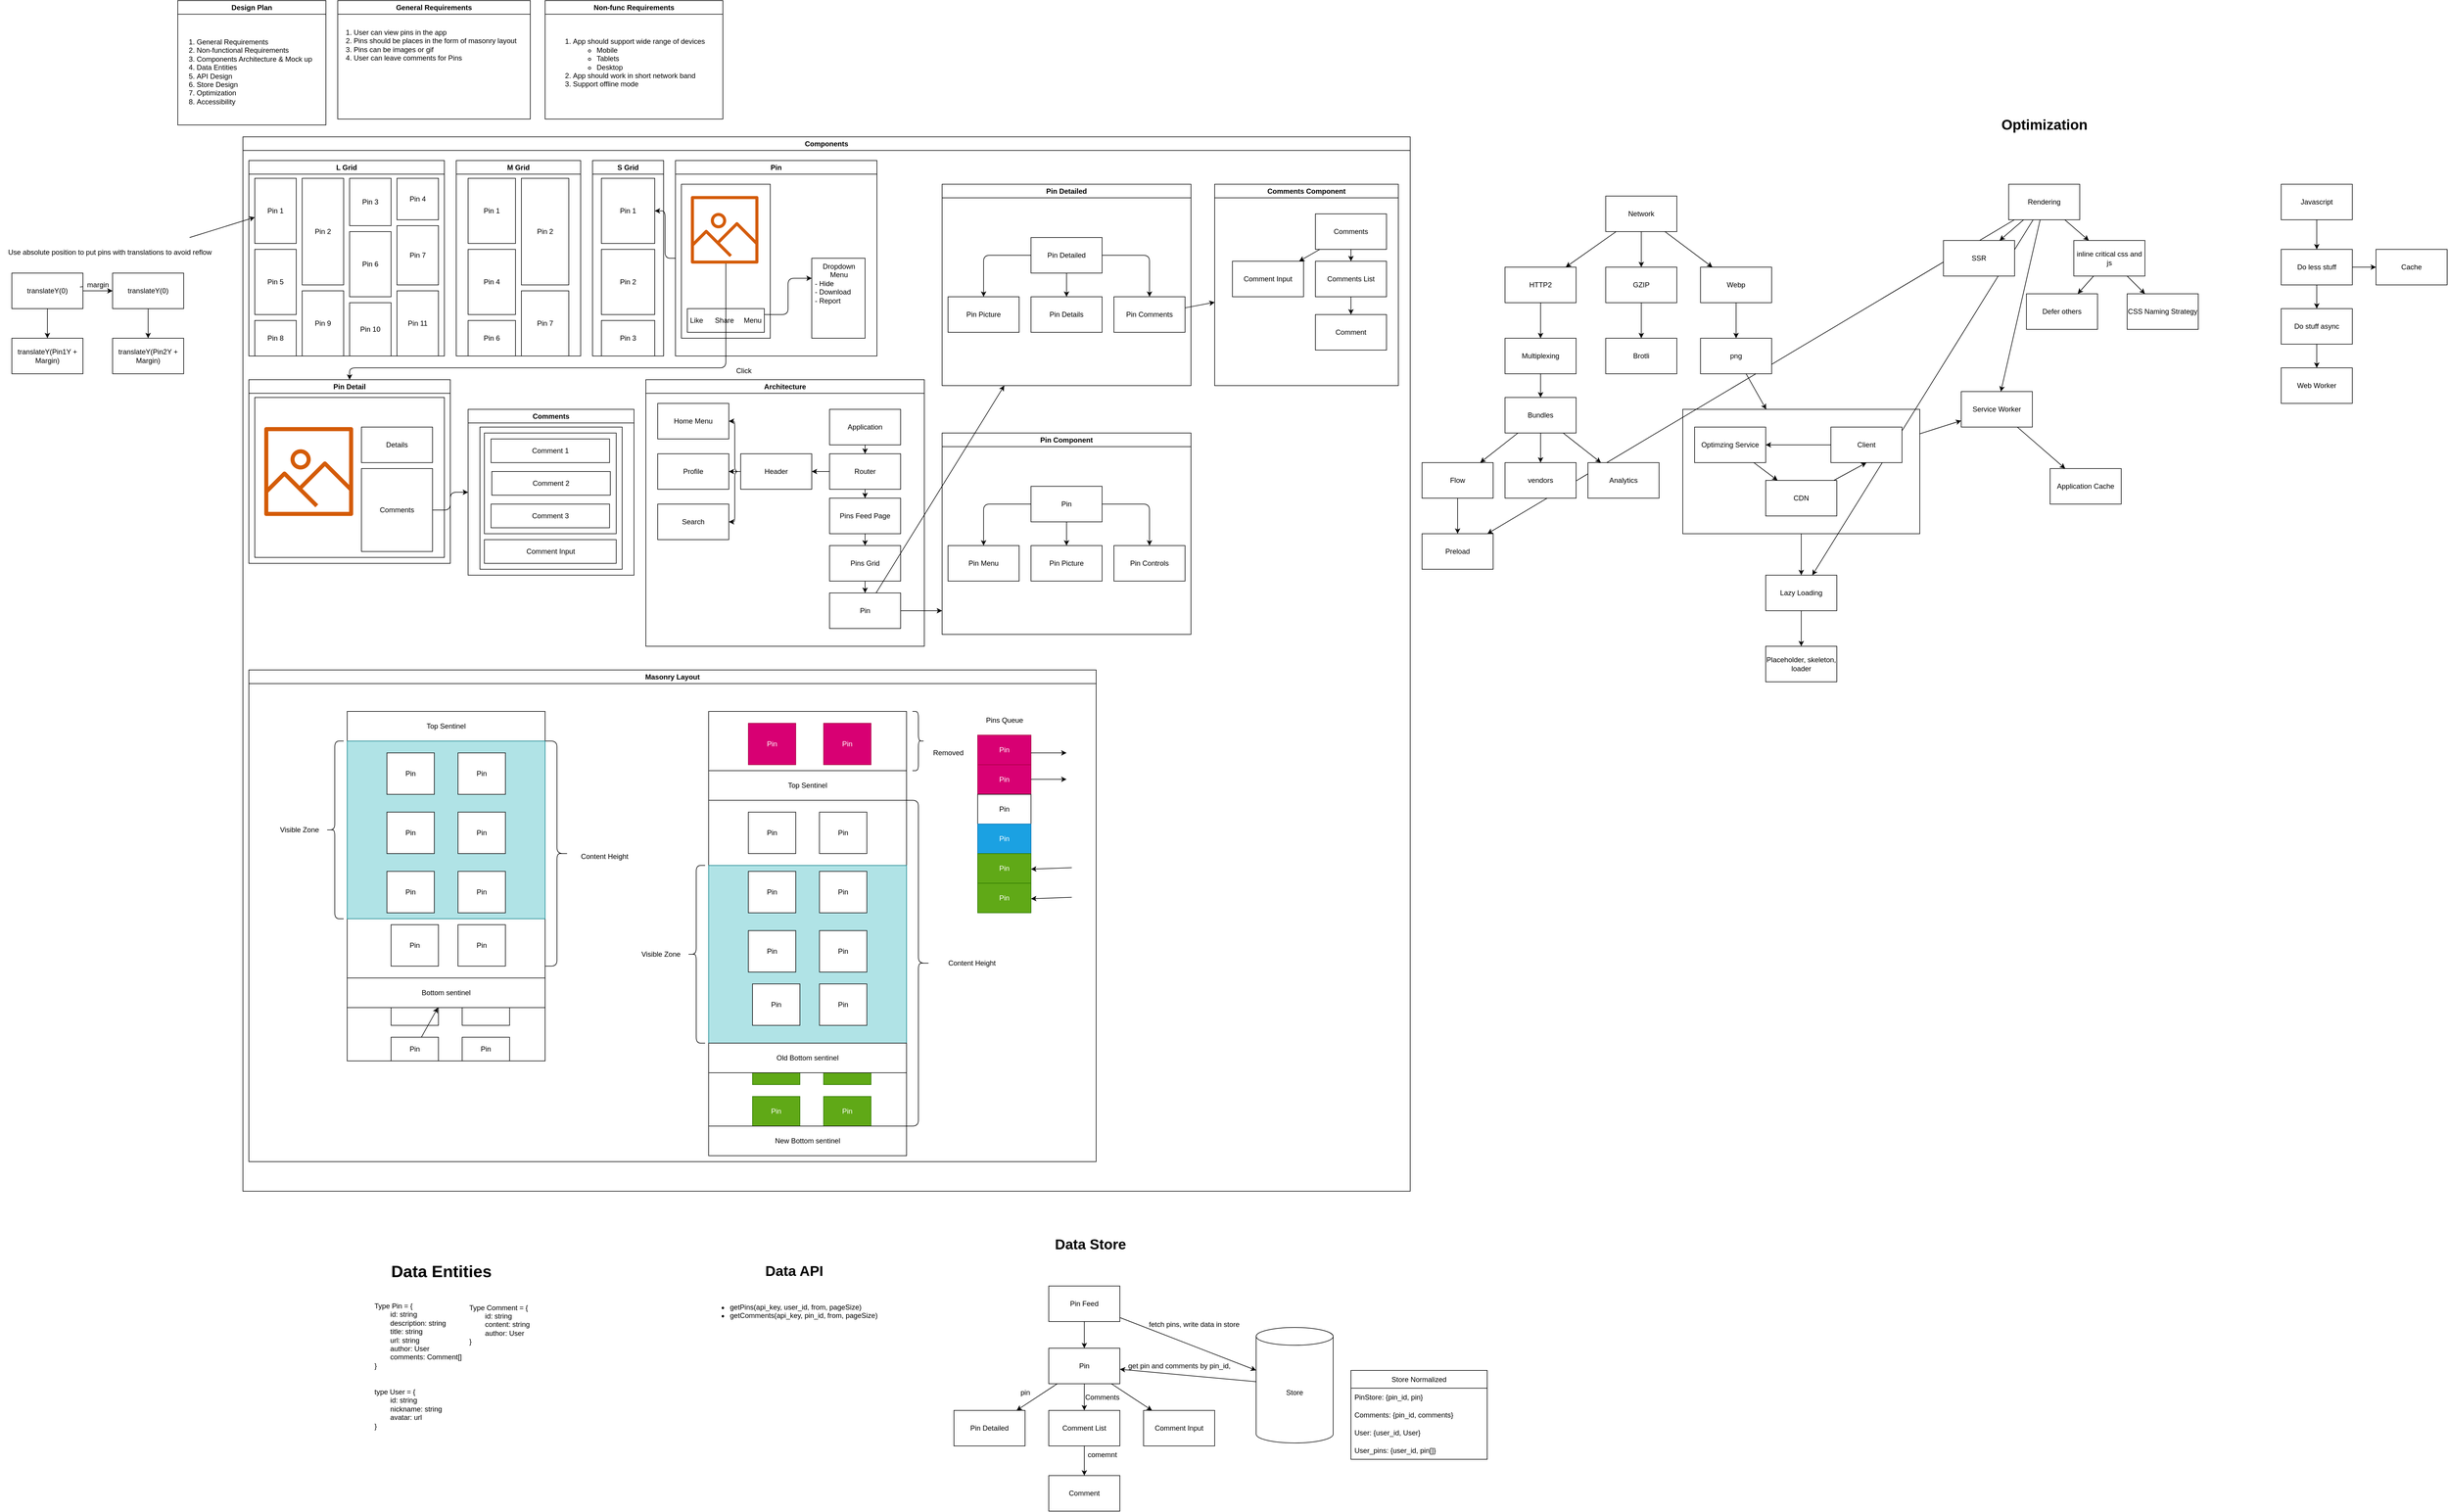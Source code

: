 <mxfile>
    <diagram id="5Gh_HYYGhOjOefmV5HHh" name="Page-1">
        <mxGraphModel dx="1431" dy="828" grid="1" gridSize="10" guides="1" tooltips="1" connect="1" arrows="1" fold="1" page="0" pageScale="1" pageWidth="850" pageHeight="1100" math="0" shadow="0">
            <root>
                <mxCell id="0"/>
                <mxCell id="1" parent="0"/>
                <mxCell id="338" style="edgeStyle=none;html=1;fontSize=12;startArrow=none;startFill=0;endArrow=classic;endFill=1;" edge="1" parent="1" source="334" target="337">
                    <mxGeometry relative="1" as="geometry"/>
                </mxCell>
                <mxCell id="363" style="edgeStyle=none;html=1;fontSize=12;startArrow=none;startFill=0;endArrow=classic;endFill=1;" edge="1" parent="1" source="334" target="361">
                    <mxGeometry relative="1" as="geometry"/>
                </mxCell>
                <mxCell id="334" value="" style="rounded=0;whiteSpace=wrap;html=1;strokeColor=default;fontSize=12;fillColor=default;" vertex="1" parent="1">
                    <mxGeometry x="2560" y="700" width="400" height="210" as="geometry"/>
                </mxCell>
                <mxCell id="184" value="tttttttttt" style="rounded=0;whiteSpace=wrap;html=1;strokeColor=default;fillColor=default;" vertex="1" parent="1">
                    <mxGeometry x="440" y="1280" width="120" height="60" as="geometry"/>
                </mxCell>
                <mxCell id="4" value="Design Plan" style="swimlane;whiteSpace=wrap;html=1;" vertex="1" parent="1">
                    <mxGeometry x="20" y="10" width="250" height="210" as="geometry"/>
                </mxCell>
                <mxCell id="5" value="&lt;ol&gt;&lt;li&gt;General Requirements&lt;/li&gt;&lt;li&gt;Non-functional Requirements&lt;/li&gt;&lt;li&gt;Components Architecture &amp;amp; Mock up&lt;/li&gt;&lt;li&gt;Data Entities&lt;/li&gt;&lt;li&gt;API Design&lt;/li&gt;&lt;li&gt;Store Design&lt;/li&gt;&lt;li&gt;Optimization&lt;/li&gt;&lt;li&gt;Accessibility&lt;/li&gt;&lt;/ol&gt;" style="text;html=1;align=left;verticalAlign=middle;resizable=0;points=[];autosize=1;strokeColor=none;fillColor=none;" vertex="1" parent="4">
                    <mxGeometry x="-10" y="20" width="260" height="200" as="geometry"/>
                </mxCell>
                <mxCell id="15" value="Components" style="swimlane;whiteSpace=wrap;html=1;fillColor=default;strokeColor=default;swimlaneLine=1;" vertex="1" parent="1">
                    <mxGeometry x="130" y="240" width="1970" height="1780" as="geometry"/>
                </mxCell>
                <mxCell id="18" value="L Grid" style="swimlane;whiteSpace=wrap;html=1;" vertex="1" parent="15">
                    <mxGeometry x="10" y="40" width="330" height="330" as="geometry"/>
                </mxCell>
                <mxCell id="31" value="Pin 1" style="rounded=0;whiteSpace=wrap;html=1;" vertex="1" parent="18">
                    <mxGeometry x="10" y="30" width="70" height="110" as="geometry"/>
                </mxCell>
                <mxCell id="32" value="Pin 2" style="rounded=0;whiteSpace=wrap;html=1;" vertex="1" parent="18">
                    <mxGeometry x="90" y="30" width="70" height="180" as="geometry"/>
                </mxCell>
                <mxCell id="33" value="Pin 3" style="rounded=0;whiteSpace=wrap;html=1;" vertex="1" parent="18">
                    <mxGeometry x="170" y="30" width="70" height="80" as="geometry"/>
                </mxCell>
                <mxCell id="34" value="Pin 4" style="rounded=0;whiteSpace=wrap;html=1;" vertex="1" parent="18">
                    <mxGeometry x="250" y="30" width="70" height="70" as="geometry"/>
                </mxCell>
                <mxCell id="35" value="Pin 5" style="rounded=0;whiteSpace=wrap;html=1;" vertex="1" parent="18">
                    <mxGeometry x="10" y="150" width="70" height="110" as="geometry"/>
                </mxCell>
                <mxCell id="36" value="Pin 9" style="rounded=0;whiteSpace=wrap;html=1;" vertex="1" parent="18">
                    <mxGeometry x="90" y="220" width="70" height="110" as="geometry"/>
                </mxCell>
                <mxCell id="37" value="Pin 10" style="rounded=0;whiteSpace=wrap;html=1;" vertex="1" parent="18">
                    <mxGeometry x="170" y="240" width="70" height="90" as="geometry"/>
                </mxCell>
                <mxCell id="38" value="Pin 11" style="rounded=0;whiteSpace=wrap;html=1;" vertex="1" parent="18">
                    <mxGeometry x="250" y="220" width="70" height="110" as="geometry"/>
                </mxCell>
                <mxCell id="40" value="Pin 8" style="rounded=0;whiteSpace=wrap;html=1;" vertex="1" parent="18">
                    <mxGeometry x="10" y="270" width="70" height="60" as="geometry"/>
                </mxCell>
                <mxCell id="41" value="Pin 6" style="rounded=0;whiteSpace=wrap;html=1;" vertex="1" parent="18">
                    <mxGeometry x="170" y="120" width="70" height="110" as="geometry"/>
                </mxCell>
                <mxCell id="43" value="Pin 7" style="rounded=0;whiteSpace=wrap;html=1;" vertex="1" parent="18">
                    <mxGeometry x="250" y="110" width="70" height="100" as="geometry"/>
                </mxCell>
                <mxCell id="44" value="M Grid" style="swimlane;whiteSpace=wrap;html=1;" vertex="1" parent="15">
                    <mxGeometry x="360" y="40" width="210" height="330" as="geometry"/>
                </mxCell>
                <mxCell id="45" value="Pin 1" style="rounded=0;whiteSpace=wrap;html=1;" vertex="1" parent="44">
                    <mxGeometry x="20" y="30" width="80" height="110" as="geometry"/>
                </mxCell>
                <mxCell id="46" value="Pin 2" style="rounded=0;whiteSpace=wrap;html=1;" vertex="1" parent="44">
                    <mxGeometry x="110" y="30" width="80" height="180" as="geometry"/>
                </mxCell>
                <mxCell id="49" value="Pin 4" style="rounded=0;whiteSpace=wrap;html=1;" vertex="1" parent="44">
                    <mxGeometry x="20" y="150" width="80" height="110" as="geometry"/>
                </mxCell>
                <mxCell id="50" value="Pin 7" style="rounded=0;whiteSpace=wrap;html=1;" vertex="1" parent="44">
                    <mxGeometry x="110" y="220" width="80" height="110" as="geometry"/>
                </mxCell>
                <mxCell id="53" value="Pin 6" style="rounded=0;whiteSpace=wrap;html=1;" vertex="1" parent="44">
                    <mxGeometry x="20" y="270" width="80" height="60" as="geometry"/>
                </mxCell>
                <mxCell id="56" value="S Grid" style="swimlane;whiteSpace=wrap;html=1;" vertex="1" parent="15">
                    <mxGeometry x="590" y="40" width="120" height="330" as="geometry"/>
                </mxCell>
                <mxCell id="57" value="Pin 1" style="rounded=0;whiteSpace=wrap;html=1;" vertex="1" parent="56">
                    <mxGeometry x="15" y="30" width="90" height="110" as="geometry"/>
                </mxCell>
                <mxCell id="60" value="Pin 2" style="rounded=0;whiteSpace=wrap;html=1;" vertex="1" parent="56">
                    <mxGeometry x="15" y="150" width="90" height="110" as="geometry"/>
                </mxCell>
                <mxCell id="63" value="Pin 3" style="rounded=0;whiteSpace=wrap;html=1;" vertex="1" parent="56">
                    <mxGeometry x="15" y="270" width="90" height="60" as="geometry"/>
                </mxCell>
                <mxCell id="67" style="edgeStyle=orthogonalEdgeStyle;html=1;" edge="1" parent="15" source="65" target="57">
                    <mxGeometry relative="1" as="geometry"/>
                </mxCell>
                <mxCell id="65" value="Pin" style="swimlane;whiteSpace=wrap;html=1;" vertex="1" parent="15">
                    <mxGeometry x="730" y="40" width="340" height="330" as="geometry"/>
                </mxCell>
                <mxCell id="66" value="" style="rounded=0;whiteSpace=wrap;html=1;" vertex="1" parent="65">
                    <mxGeometry x="10" y="40" width="150" height="260" as="geometry"/>
                </mxCell>
                <mxCell id="68" value="&lt;div style=&quot;text-align: justify;&quot;&gt;&lt;span style=&quot;background-color: initial;&quot;&gt;Like&amp;nbsp; &amp;nbsp; &amp;nbsp; Share&amp;nbsp; &amp;nbsp; &amp;nbsp;Menu&lt;/span&gt;&lt;/div&gt;" style="rounded=0;whiteSpace=wrap;html=1;" vertex="1" parent="65">
                    <mxGeometry x="20" y="250" width="130" height="40" as="geometry"/>
                </mxCell>
                <mxCell id="69" value="" style="sketch=0;outlineConnect=0;fontColor=#232F3E;gradientColor=none;fillColor=#D45B07;strokeColor=none;dashed=0;verticalLabelPosition=bottom;verticalAlign=top;align=center;html=1;fontSize=12;fontStyle=0;aspect=fixed;pointerEvents=1;shape=mxgraph.aws4.container_registry_image;" vertex="1" parent="65">
                    <mxGeometry x="26" y="60" width="114" height="114" as="geometry"/>
                </mxCell>
                <mxCell id="70" value="&lt;div style=&quot;text-align: center;&quot;&gt;&lt;span style=&quot;background-color: initial;&quot;&gt;Dropdown Menu&lt;/span&gt;&lt;/div&gt;&lt;span style=&quot;background-color: initial;&quot;&gt;&amp;nbsp;- Hide&lt;br&gt;&lt;/span&gt;&lt;span style=&quot;background-color: initial;&quot;&gt;&amp;nbsp;- Download&lt;br&gt;&lt;/span&gt;&lt;span style=&quot;background-color: initial;&quot;&gt;&amp;nbsp;- Report&lt;/span&gt;&lt;span style=&quot;background-color: initial;&quot;&gt;&lt;br&gt;&lt;/span&gt;" style="rounded=0;whiteSpace=wrap;html=1;align=left;verticalAlign=top;horizontal=1;" vertex="1" parent="65">
                    <mxGeometry x="230" y="165" width="90" height="135" as="geometry"/>
                </mxCell>
                <mxCell id="72" style="edgeStyle=orthogonalEdgeStyle;html=1;entryX=0;entryY=0.25;entryDx=0;entryDy=0;exitX=1;exitY=0.25;exitDx=0;exitDy=0;" edge="1" parent="65" source="68" target="70">
                    <mxGeometry relative="1" as="geometry"/>
                </mxCell>
                <mxCell id="77" value="Pin Detail" style="swimlane;whiteSpace=wrap;html=1;" vertex="1" parent="15">
                    <mxGeometry x="10" y="410" width="340" height="310" as="geometry"/>
                </mxCell>
                <mxCell id="80" value="" style="rounded=0;whiteSpace=wrap;html=1;" vertex="1" parent="77">
                    <mxGeometry x="10" y="30" width="320" height="270" as="geometry"/>
                </mxCell>
                <mxCell id="82" value="" style="sketch=0;outlineConnect=0;fontColor=#232F3E;gradientColor=none;fillColor=#D45B07;strokeColor=none;dashed=0;verticalLabelPosition=bottom;verticalAlign=top;align=center;html=1;fontSize=12;fontStyle=0;aspect=fixed;pointerEvents=1;shape=mxgraph.aws4.container_registry_image;" vertex="1" parent="77">
                    <mxGeometry x="26" y="80" width="150" height="150" as="geometry"/>
                </mxCell>
                <mxCell id="83" value="Details" style="rounded=0;whiteSpace=wrap;html=1;" vertex="1" parent="77">
                    <mxGeometry x="190" y="80" width="120" height="60" as="geometry"/>
                </mxCell>
                <mxCell id="93" value="Comments" style="rounded=0;whiteSpace=wrap;html=1;" vertex="1" parent="77">
                    <mxGeometry x="190" y="150" width="120" height="140" as="geometry"/>
                </mxCell>
                <mxCell id="78" style="edgeStyle=orthogonalEdgeStyle;html=1;" edge="1" parent="15" source="69" target="77">
                    <mxGeometry relative="1" as="geometry">
                        <Array as="points">
                            <mxPoint x="815" y="390"/>
                            <mxPoint x="180" y="390"/>
                        </Array>
                    </mxGeometry>
                </mxCell>
                <mxCell id="79" value="Click" style="text;html=1;align=center;verticalAlign=middle;resizable=0;points=[];autosize=1;strokeColor=none;fillColor=none;" vertex="1" parent="15">
                    <mxGeometry x="820" y="380" width="50" height="30" as="geometry"/>
                </mxCell>
                <mxCell id="101" style="edgeStyle=orthogonalEdgeStyle;html=1;startArrow=classic;startFill=1;endArrow=none;endFill=0;" edge="1" parent="15" source="94" target="93">
                    <mxGeometry relative="1" as="geometry"/>
                </mxCell>
                <mxCell id="94" value="Comments" style="swimlane;whiteSpace=wrap;html=1;" vertex="1" parent="15">
                    <mxGeometry x="380" y="460" width="280" height="280" as="geometry"/>
                </mxCell>
                <mxCell id="95" value="" style="rounded=0;whiteSpace=wrap;html=1;" vertex="1" parent="94">
                    <mxGeometry x="20" y="30" width="240" height="240" as="geometry"/>
                </mxCell>
                <mxCell id="99" value="" style="rounded=0;whiteSpace=wrap;html=1;" vertex="1" parent="94">
                    <mxGeometry x="27.5" y="40" width="222.5" height="170" as="geometry"/>
                </mxCell>
                <mxCell id="96" value="Comment 1" style="rounded=0;whiteSpace=wrap;html=1;" vertex="1" parent="94">
                    <mxGeometry x="38.75" y="50" width="200" height="40" as="geometry"/>
                </mxCell>
                <mxCell id="98" value="Comment 3" style="rounded=0;whiteSpace=wrap;html=1;" vertex="1" parent="94">
                    <mxGeometry x="38.75" y="160" width="200" height="40" as="geometry"/>
                </mxCell>
                <mxCell id="97" value="Comment 2" style="rounded=0;whiteSpace=wrap;html=1;" vertex="1" parent="94">
                    <mxGeometry x="40" y="105" width="200" height="40" as="geometry"/>
                </mxCell>
                <mxCell id="100" value="Comment Input" style="rounded=0;whiteSpace=wrap;html=1;" vertex="1" parent="94">
                    <mxGeometry x="27.5" y="220" width="222.5" height="40" as="geometry"/>
                </mxCell>
                <mxCell id="102" value="Architecture" style="swimlane;whiteSpace=wrap;html=1;" vertex="1" parent="15">
                    <mxGeometry x="680" y="410" width="470" height="450" as="geometry"/>
                </mxCell>
                <mxCell id="112" style="edgeStyle=orthogonalEdgeStyle;html=1;startArrow=none;startFill=0;endArrow=classic;endFill=1;" edge="1" parent="102" source="103" target="104">
                    <mxGeometry relative="1" as="geometry"/>
                </mxCell>
                <mxCell id="103" value="Application" style="rounded=0;whiteSpace=wrap;html=1;strokeColor=default;fillColor=default;" vertex="1" parent="102">
                    <mxGeometry x="310" y="50" width="120" height="60" as="geometry"/>
                </mxCell>
                <mxCell id="113" value="" style="edgeStyle=orthogonalEdgeStyle;html=1;startArrow=none;startFill=0;endArrow=classic;endFill=1;" edge="1" parent="102" source="104" target="106">
                    <mxGeometry relative="1" as="geometry"/>
                </mxCell>
                <mxCell id="114" style="edgeStyle=orthogonalEdgeStyle;html=1;startArrow=none;startFill=0;endArrow=classic;endFill=1;" edge="1" parent="102" source="104" target="105">
                    <mxGeometry relative="1" as="geometry"/>
                </mxCell>
                <mxCell id="119" style="edgeStyle=orthogonalEdgeStyle;html=1;startArrow=none;startFill=0;endArrow=classic;endFill=1;" edge="1" parent="102" source="104" target="117">
                    <mxGeometry relative="1" as="geometry"/>
                </mxCell>
                <mxCell id="104" value="Router" style="rounded=0;whiteSpace=wrap;html=1;strokeColor=default;fillColor=default;" vertex="1" parent="102">
                    <mxGeometry x="310" y="125" width="120" height="60" as="geometry"/>
                </mxCell>
                <mxCell id="105" value="Pins Feed Page" style="rounded=0;whiteSpace=wrap;html=1;strokeColor=default;fillColor=default;" vertex="1" parent="102">
                    <mxGeometry x="310" y="200" width="120" height="60" as="geometry"/>
                </mxCell>
                <mxCell id="115" style="edgeStyle=orthogonalEdgeStyle;html=1;startArrow=none;startFill=0;endArrow=classic;endFill=1;" edge="1" parent="102" source="106" target="107">
                    <mxGeometry relative="1" as="geometry"/>
                </mxCell>
                <mxCell id="106" value="Pins Grid" style="rounded=0;whiteSpace=wrap;html=1;strokeColor=default;fillColor=default;" vertex="1" parent="102">
                    <mxGeometry x="310" y="280" width="120" height="60" as="geometry"/>
                </mxCell>
                <mxCell id="107" value="Pin" style="rounded=0;whiteSpace=wrap;html=1;strokeColor=default;fillColor=default;" vertex="1" parent="102">
                    <mxGeometry x="310" y="360" width="120" height="60" as="geometry"/>
                </mxCell>
                <mxCell id="109" value="Home Menu" style="whiteSpace=wrap;html=1;strokeColor=default;fillColor=default;" vertex="1" parent="102">
                    <mxGeometry x="20" y="40" width="120" height="60" as="geometry"/>
                </mxCell>
                <mxCell id="110" value="Search" style="whiteSpace=wrap;html=1;strokeColor=default;fillColor=default;" vertex="1" parent="102">
                    <mxGeometry x="20" y="210" width="120" height="60" as="geometry"/>
                </mxCell>
                <mxCell id="120" style="html=1;startArrow=none;startFill=0;endArrow=classic;endFill=1;edgeStyle=elbowEdgeStyle;" edge="1" parent="102" source="117" target="110">
                    <mxGeometry relative="1" as="geometry"/>
                </mxCell>
                <mxCell id="123" style="edgeStyle=orthogonalEdgeStyle;html=1;startArrow=none;startFill=0;endArrow=classic;endFill=1;" edge="1" parent="102" source="117" target="111">
                    <mxGeometry relative="1" as="geometry"/>
                </mxCell>
                <mxCell id="126" style="html=1;startArrow=none;startFill=0;endArrow=classic;endFill=1;edgeStyle=elbowEdgeStyle;" edge="1" parent="102" source="117" target="109">
                    <mxGeometry relative="1" as="geometry"/>
                </mxCell>
                <mxCell id="117" value="Header" style="whiteSpace=wrap;html=1;strokeColor=default;fillColor=default;" vertex="1" parent="102">
                    <mxGeometry x="160" y="125" width="120" height="60" as="geometry"/>
                </mxCell>
                <mxCell id="124" value="" style="edgeStyle=orthogonalEdgeStyle;html=1;startArrow=none;startFill=0;endArrow=none;endFill=1;" edge="1" parent="102" source="117" target="111">
                    <mxGeometry relative="1" as="geometry">
                        <mxPoint x="860" y="795.032" as="sourcePoint"/>
                        <mxPoint x="780.032" y="740.0" as="targetPoint"/>
                    </mxGeometry>
                </mxCell>
                <mxCell id="111" value="Profile" style="whiteSpace=wrap;html=1;strokeColor=default;fillColor=default;" vertex="1" parent="102">
                    <mxGeometry x="20" y="125" width="120" height="60" as="geometry"/>
                </mxCell>
                <mxCell id="128" value="Pin Component" style="swimlane;whiteSpace=wrap;html=1;strokeColor=default;fillColor=default;" vertex="1" parent="15">
                    <mxGeometry x="1180" y="500" width="420" height="340" as="geometry"/>
                </mxCell>
                <mxCell id="134" style="edgeStyle=elbowEdgeStyle;elbow=vertical;html=1;startArrow=none;startFill=0;endArrow=classic;endFill=1;" edge="1" parent="128" source="129" target="130">
                    <mxGeometry relative="1" as="geometry"/>
                </mxCell>
                <mxCell id="135" style="edgeStyle=orthogonalEdgeStyle;html=1;startArrow=none;startFill=0;endArrow=classic;endFill=1;" edge="1" parent="128" source="129" target="131">
                    <mxGeometry relative="1" as="geometry"/>
                </mxCell>
                <mxCell id="136" style="edgeStyle=orthogonalEdgeStyle;elbow=vertical;html=1;startArrow=none;startFill=0;endArrow=classic;endFill=1;" edge="1" parent="128" source="129" target="133">
                    <mxGeometry relative="1" as="geometry"/>
                </mxCell>
                <mxCell id="129" value="Pin" style="whiteSpace=wrap;html=1;strokeColor=default;fillColor=default;" vertex="1" parent="128">
                    <mxGeometry x="150" y="90" width="120" height="60" as="geometry"/>
                </mxCell>
                <mxCell id="130" value="Pin Picture" style="whiteSpace=wrap;html=1;strokeColor=default;fillColor=default;" vertex="1" parent="128">
                    <mxGeometry x="150" y="190" width="120" height="60" as="geometry"/>
                </mxCell>
                <mxCell id="131" value="Pin Menu" style="whiteSpace=wrap;html=1;strokeColor=default;fillColor=default;" vertex="1" parent="128">
                    <mxGeometry x="10" y="190" width="120" height="60" as="geometry"/>
                </mxCell>
                <mxCell id="133" value="Pin Controls" style="whiteSpace=wrap;html=1;strokeColor=default;fillColor=default;" vertex="1" parent="128">
                    <mxGeometry x="290" y="190" width="120" height="60" as="geometry"/>
                </mxCell>
                <mxCell id="132" style="edgeStyle=elbowEdgeStyle;html=1;startArrow=none;startFill=0;endArrow=classic;endFill=1;elbow=vertical;" edge="1" parent="15" source="107" target="128">
                    <mxGeometry relative="1" as="geometry"/>
                </mxCell>
                <mxCell id="139" value="Pin Detailed" style="swimlane;whiteSpace=wrap;html=1;strokeColor=default;fillColor=default;" vertex="1" parent="15">
                    <mxGeometry x="1180" y="80" width="420" height="340" as="geometry"/>
                </mxCell>
                <mxCell id="140" style="edgeStyle=elbowEdgeStyle;elbow=vertical;html=1;startArrow=none;startFill=0;endArrow=classic;endFill=1;" edge="1" parent="139" source="143" target="144">
                    <mxGeometry relative="1" as="geometry"/>
                </mxCell>
                <mxCell id="141" style="edgeStyle=orthogonalEdgeStyle;html=1;startArrow=none;startFill=0;endArrow=classic;endFill=1;" edge="1" parent="139" source="143" target="145">
                    <mxGeometry relative="1" as="geometry"/>
                </mxCell>
                <mxCell id="142" style="edgeStyle=orthogonalEdgeStyle;elbow=vertical;html=1;startArrow=none;startFill=0;endArrow=classic;endFill=1;" edge="1" parent="139" source="143" target="146">
                    <mxGeometry relative="1" as="geometry"/>
                </mxCell>
                <mxCell id="143" value="Pin Detailed" style="whiteSpace=wrap;html=1;strokeColor=default;fillColor=default;" vertex="1" parent="139">
                    <mxGeometry x="150" y="90" width="120" height="60" as="geometry"/>
                </mxCell>
                <mxCell id="144" value="Pin Details" style="whiteSpace=wrap;html=1;strokeColor=default;fillColor=default;" vertex="1" parent="139">
                    <mxGeometry x="150" y="190" width="120" height="60" as="geometry"/>
                </mxCell>
                <mxCell id="145" value="Pin Picture" style="whiteSpace=wrap;html=1;strokeColor=default;fillColor=default;" vertex="1" parent="139">
                    <mxGeometry x="10" y="190" width="120" height="60" as="geometry"/>
                </mxCell>
                <mxCell id="146" value="Pin Comments" style="whiteSpace=wrap;html=1;strokeColor=default;fillColor=default;" vertex="1" parent="139">
                    <mxGeometry x="290" y="190" width="120" height="60" as="geometry"/>
                </mxCell>
                <mxCell id="149" style="edgeStyle=none;html=1;startArrow=none;startFill=0;endArrow=classic;endFill=1;" edge="1" parent="15" source="107" target="139">
                    <mxGeometry relative="1" as="geometry"/>
                </mxCell>
                <mxCell id="152" value="Comments Component" style="swimlane;whiteSpace=wrap;html=1;strokeColor=default;fillColor=default;" vertex="1" parent="15">
                    <mxGeometry x="1640" y="80" width="310" height="340" as="geometry"/>
                </mxCell>
                <mxCell id="159" style="edgeStyle=none;html=1;startArrow=none;startFill=0;endArrow=classic;endFill=1;" edge="1" parent="152" source="153" target="154">
                    <mxGeometry relative="1" as="geometry"/>
                </mxCell>
                <mxCell id="161" style="edgeStyle=none;html=1;startArrow=none;startFill=0;endArrow=classic;endFill=1;" edge="1" parent="152" source="153" target="156">
                    <mxGeometry relative="1" as="geometry"/>
                </mxCell>
                <mxCell id="153" value="Comments" style="whiteSpace=wrap;html=1;strokeColor=default;fillColor=default;" vertex="1" parent="152">
                    <mxGeometry x="170" y="50" width="120" height="60" as="geometry"/>
                </mxCell>
                <mxCell id="160" style="edgeStyle=none;html=1;startArrow=none;startFill=0;endArrow=classic;endFill=1;" edge="1" parent="152" source="154" target="155">
                    <mxGeometry relative="1" as="geometry"/>
                </mxCell>
                <mxCell id="154" value="Comments List" style="whiteSpace=wrap;html=1;strokeColor=default;fillColor=default;" vertex="1" parent="152">
                    <mxGeometry x="170" y="130" width="120" height="60" as="geometry"/>
                </mxCell>
                <mxCell id="155" value="Comment" style="whiteSpace=wrap;html=1;strokeColor=default;fillColor=default;" vertex="1" parent="152">
                    <mxGeometry x="170" y="220" width="120" height="60" as="geometry"/>
                </mxCell>
                <mxCell id="156" value="Comment Input" style="whiteSpace=wrap;html=1;strokeColor=default;fillColor=default;" vertex="1" parent="152">
                    <mxGeometry x="30" y="130" width="120" height="60" as="geometry"/>
                </mxCell>
                <mxCell id="162" value="Masonry Layout" style="swimlane;whiteSpace=wrap;html=1;strokeColor=default;fillColor=default;" vertex="1" parent="15">
                    <mxGeometry x="10" y="900" width="1430" height="830" as="geometry"/>
                </mxCell>
                <mxCell id="163" value="" style="rounded=0;whiteSpace=wrap;html=1;strokeColor=default;fillColor=default;" vertex="1" parent="162">
                    <mxGeometry x="166" y="70" width="334" height="590" as="geometry"/>
                </mxCell>
                <mxCell id="164" value="Top Sentinel" style="rounded=0;whiteSpace=wrap;html=1;strokeColor=default;fillColor=default;" vertex="1" parent="162">
                    <mxGeometry x="166" y="70" width="334" height="50" as="geometry"/>
                </mxCell>
                <mxCell id="176" value="Pin" style="rounded=0;whiteSpace=wrap;html=1;strokeColor=default;fillColor=default;" vertex="1" parent="162">
                    <mxGeometry x="240" y="530" width="80" height="70" as="geometry"/>
                </mxCell>
                <mxCell id="177" value="Pin" style="rounded=0;whiteSpace=wrap;html=1;strokeColor=default;fillColor=default;" vertex="1" parent="162">
                    <mxGeometry x="360" y="530" width="80" height="70" as="geometry"/>
                </mxCell>
                <mxCell id="178" value="" style="shape=curlyBracket;whiteSpace=wrap;html=1;rounded=1;flipH=1;labelPosition=right;verticalLabelPosition=middle;align=left;verticalAlign=middle;strokeColor=default;fillColor=default;" vertex="1" parent="162">
                    <mxGeometry x="500" y="120" width="40" height="380" as="geometry"/>
                </mxCell>
                <mxCell id="181" value="Content Height" style="text;html=1;align=center;verticalAlign=middle;resizable=0;points=[];autosize=1;strokeColor=none;fillColor=none;" vertex="1" parent="162">
                    <mxGeometry x="550" y="300" width="100" height="30" as="geometry"/>
                </mxCell>
                <mxCell id="182" value="Pin" style="rounded=0;whiteSpace=wrap;html=1;strokeColor=default;fillColor=default;" vertex="1" parent="162">
                    <mxGeometry x="240" y="430" width="80" height="70" as="geometry"/>
                </mxCell>
                <mxCell id="183" value="Pin" style="rounded=0;whiteSpace=wrap;html=1;strokeColor=default;fillColor=default;" vertex="1" parent="162">
                    <mxGeometry x="353" y="430" width="80" height="70" as="geometry"/>
                </mxCell>
                <mxCell id="185" value="" style="rounded=0;whiteSpace=wrap;html=1;strokeColor=#0e8088;fillColor=#b0e3e6;" vertex="1" parent="162">
                    <mxGeometry x="166" y="120" width="334" height="300" as="geometry"/>
                </mxCell>
                <mxCell id="172" value="Pin" style="rounded=0;whiteSpace=wrap;html=1;strokeColor=default;fillColor=default;" vertex="1" parent="162">
                    <mxGeometry x="233" y="240" width="80" height="70" as="geometry"/>
                </mxCell>
                <mxCell id="166" value="Pin" style="rounded=0;whiteSpace=wrap;html=1;strokeColor=default;fillColor=default;" vertex="1" parent="162">
                    <mxGeometry x="233" y="140" width="80" height="70" as="geometry"/>
                </mxCell>
                <mxCell id="171" value="Pin" style="rounded=0;whiteSpace=wrap;html=1;strokeColor=default;fillColor=default;" vertex="1" parent="162">
                    <mxGeometry x="353" y="140" width="80" height="70" as="geometry"/>
                </mxCell>
                <mxCell id="174" value="Pin" style="rounded=0;whiteSpace=wrap;html=1;strokeColor=default;fillColor=default;" vertex="1" parent="162">
                    <mxGeometry x="233" y="340" width="80" height="70" as="geometry"/>
                </mxCell>
                <mxCell id="175" value="Pin" style="rounded=0;whiteSpace=wrap;html=1;strokeColor=default;fillColor=default;" vertex="1" parent="162">
                    <mxGeometry x="353" y="340" width="80" height="70" as="geometry"/>
                </mxCell>
                <mxCell id="173" value="Pin" style="rounded=0;whiteSpace=wrap;html=1;strokeColor=default;fillColor=default;" vertex="1" parent="162">
                    <mxGeometry x="353" y="240" width="80" height="70" as="geometry"/>
                </mxCell>
                <mxCell id="186" value="" style="shape=curlyBracket;whiteSpace=wrap;html=1;rounded=1;labelPosition=left;verticalLabelPosition=middle;align=right;verticalAlign=middle;strokeColor=default;fillColor=default;" vertex="1" parent="162">
                    <mxGeometry x="130" y="120" width="30" height="300" as="geometry"/>
                </mxCell>
                <mxCell id="187" value="Visible Zone" style="text;html=1;align=center;verticalAlign=middle;resizable=0;points=[];autosize=1;strokeColor=none;fillColor=none;" vertex="1" parent="162">
                    <mxGeometry x="40" y="255" width="90" height="30" as="geometry"/>
                </mxCell>
                <mxCell id="165" value="Bottom sentinel" style="rounded=0;whiteSpace=wrap;html=1;strokeColor=default;fillColor=default;" vertex="1" parent="162">
                    <mxGeometry x="166" y="520" width="334" height="50" as="geometry"/>
                </mxCell>
                <mxCell id="225" value="" style="edgeStyle=none;html=1;startArrow=none;startFill=0;endArrow=classic;endFill=1;" edge="1" parent="162" source="193" target="165">
                    <mxGeometry relative="1" as="geometry"/>
                </mxCell>
                <mxCell id="193" value="Pin" style="rounded=0;whiteSpace=wrap;html=1;strokeColor=default;fillColor=default;" vertex="1" parent="162">
                    <mxGeometry x="240" y="620" width="80" height="40" as="geometry"/>
                </mxCell>
                <mxCell id="194" value="Pin" style="rounded=0;whiteSpace=wrap;html=1;strokeColor=default;fillColor=default;" vertex="1" parent="162">
                    <mxGeometry x="360" y="620" width="80" height="40" as="geometry"/>
                </mxCell>
                <mxCell id="195" value="" style="rounded=0;whiteSpace=wrap;html=1;strokeColor=default;fillColor=default;" vertex="1" parent="162">
                    <mxGeometry x="910" y="220" width="120" height="60" as="geometry"/>
                </mxCell>
                <mxCell id="196" value="" style="rounded=0;whiteSpace=wrap;html=1;strokeColor=default;fillColor=default;" vertex="1" parent="162">
                    <mxGeometry x="776" y="70" width="334" height="700" as="geometry"/>
                </mxCell>
                <mxCell id="197" value="Top Sentinel" style="rounded=0;whiteSpace=wrap;html=1;strokeColor=default;fillColor=default;" vertex="1" parent="162">
                    <mxGeometry x="776" y="170" width="334" height="50" as="geometry"/>
                </mxCell>
                <mxCell id="198" value="Pin" style="rounded=0;whiteSpace=wrap;html=1;strokeColor=#2D7600;fillColor=#60a917;fontColor=#ffffff;" vertex="1" parent="162">
                    <mxGeometry x="850" y="630" width="80" height="70" as="geometry"/>
                </mxCell>
                <mxCell id="199" value="Pin" style="rounded=0;whiteSpace=wrap;html=1;strokeColor=#2D7600;fillColor=#60a917;fontColor=#ffffff;" vertex="1" parent="162">
                    <mxGeometry x="970" y="630" width="80" height="70" as="geometry"/>
                </mxCell>
                <mxCell id="200" value="" style="shape=curlyBracket;whiteSpace=wrap;html=1;rounded=1;flipH=1;labelPosition=right;verticalLabelPosition=middle;align=left;verticalAlign=middle;strokeColor=default;fillColor=default;" vertex="1" parent="162">
                    <mxGeometry x="1110" y="220" width="40" height="550" as="geometry"/>
                </mxCell>
                <mxCell id="201" value="Content Height" style="text;html=1;align=center;verticalAlign=middle;resizable=0;points=[];autosize=1;strokeColor=none;fillColor=none;" vertex="1" parent="162">
                    <mxGeometry x="1170" y="480" width="100" height="30" as="geometry"/>
                </mxCell>
                <mxCell id="205" value="" style="rounded=0;whiteSpace=wrap;html=1;strokeColor=#0e8088;fillColor=#b0e3e6;" vertex="1" parent="162">
                    <mxGeometry x="776" y="330" width="334" height="300" as="geometry"/>
                </mxCell>
                <mxCell id="206" value="Pin" style="rounded=0;whiteSpace=wrap;html=1;strokeColor=default;fillColor=default;" vertex="1" parent="162">
                    <mxGeometry x="843" y="340" width="80" height="70" as="geometry"/>
                </mxCell>
                <mxCell id="207" value="Pin" style="rounded=0;whiteSpace=wrap;html=1;strokeColor=default;fillColor=default;" vertex="1" parent="162">
                    <mxGeometry x="843" y="240" width="80" height="70" as="geometry"/>
                </mxCell>
                <mxCell id="208" value="Pin" style="rounded=0;whiteSpace=wrap;html=1;strokeColor=default;fillColor=default;" vertex="1" parent="162">
                    <mxGeometry x="963" y="240" width="80" height="70" as="geometry"/>
                </mxCell>
                <mxCell id="209" value="Pin" style="rounded=0;whiteSpace=wrap;html=1;strokeColor=default;fillColor=default;" vertex="1" parent="162">
                    <mxGeometry x="843" y="440" width="80" height="70" as="geometry"/>
                </mxCell>
                <mxCell id="210" value="Pin" style="rounded=0;whiteSpace=wrap;html=1;strokeColor=default;fillColor=default;" vertex="1" parent="162">
                    <mxGeometry x="963" y="440" width="80" height="70" as="geometry"/>
                </mxCell>
                <mxCell id="211" value="Pin" style="rounded=0;whiteSpace=wrap;html=1;strokeColor=default;fillColor=default;" vertex="1" parent="162">
                    <mxGeometry x="963" y="340" width="80" height="70" as="geometry"/>
                </mxCell>
                <mxCell id="212" value="" style="shape=curlyBracket;whiteSpace=wrap;html=1;rounded=1;labelPosition=left;verticalLabelPosition=middle;align=right;verticalAlign=middle;strokeColor=default;fillColor=default;size=0.5;" vertex="1" parent="162">
                    <mxGeometry x="740" y="330" width="30" height="300" as="geometry"/>
                </mxCell>
                <mxCell id="213" value="Visible Zone" style="text;html=1;align=center;verticalAlign=middle;resizable=0;points=[];autosize=1;strokeColor=none;fillColor=none;" vertex="1" parent="162">
                    <mxGeometry x="650" y="465" width="90" height="30" as="geometry"/>
                </mxCell>
                <mxCell id="214" value="Old Bottom sentinel" style="rounded=0;whiteSpace=wrap;html=1;strokeColor=default;fillColor=default;" vertex="1" parent="162">
                    <mxGeometry x="776" y="630" width="334" height="50" as="geometry"/>
                </mxCell>
                <mxCell id="215" value="Pin" style="rounded=0;whiteSpace=wrap;html=1;strokeColor=#2D7600;fillColor=#60a917;fontColor=#ffffff;" vertex="1" parent="162">
                    <mxGeometry x="850" y="720" width="80" height="50" as="geometry"/>
                </mxCell>
                <mxCell id="216" value="Pin" style="rounded=0;whiteSpace=wrap;html=1;strokeColor=#2D7600;fillColor=#60a917;fontColor=#ffffff;" vertex="1" parent="162">
                    <mxGeometry x="970" y="720" width="80" height="50" as="geometry"/>
                </mxCell>
                <mxCell id="217" value="Pin" style="rounded=0;whiteSpace=wrap;html=1;strokeColor=#A50040;fillColor=#d80073;fontColor=#ffffff;" vertex="1" parent="162">
                    <mxGeometry x="843" y="90" width="80" height="70" as="geometry"/>
                </mxCell>
                <mxCell id="218" value="Pin" style="rounded=0;whiteSpace=wrap;html=1;strokeColor=#A50040;fillColor=#d80073;fontColor=#ffffff;" vertex="1" parent="162">
                    <mxGeometry x="970" y="90" width="80" height="70" as="geometry"/>
                </mxCell>
                <mxCell id="221" value="" style="shape=curlyBracket;whiteSpace=wrap;html=1;rounded=1;flipH=1;labelPosition=right;verticalLabelPosition=middle;align=left;verticalAlign=middle;strokeColor=default;fillColor=default;" vertex="1" parent="162">
                    <mxGeometry x="1120" y="70" width="20" height="100" as="geometry"/>
                </mxCell>
                <mxCell id="204" value="Pin" style="rounded=0;whiteSpace=wrap;html=1;strokeColor=default;fillColor=default;" vertex="1" parent="162">
                    <mxGeometry x="963" y="530" width="80" height="70" as="geometry"/>
                </mxCell>
                <mxCell id="203" value="Pin" style="rounded=0;whiteSpace=wrap;html=1;strokeColor=default;fillColor=default;" vertex="1" parent="162">
                    <mxGeometry x="850" y="530" width="80" height="70" as="geometry"/>
                </mxCell>
                <mxCell id="226" value="New Bottom sentinel" style="rounded=0;whiteSpace=wrap;html=1;strokeColor=default;fillColor=default;" vertex="1" parent="162">
                    <mxGeometry x="776" y="770" width="334" height="50" as="geometry"/>
                </mxCell>
                <mxCell id="227" value="" style="rounded=0;whiteSpace=wrap;html=1;strokeColor=default;fillColor=default;" vertex="1" parent="162">
                    <mxGeometry x="1230" y="110" width="90" height="300" as="geometry"/>
                </mxCell>
                <mxCell id="228" value="Pin" style="whiteSpace=wrap;html=1;strokeColor=#A50040;fillColor=#d80073;fontColor=#ffffff;" vertex="1" parent="162">
                    <mxGeometry x="1230" y="110" width="90" height="50" as="geometry"/>
                </mxCell>
                <mxCell id="231" value="Pin" style="whiteSpace=wrap;html=1;strokeColor=#A50040;fillColor=#d80073;fontColor=#ffffff;" vertex="1" parent="162">
                    <mxGeometry x="1230" y="160" width="90" height="50" as="geometry"/>
                </mxCell>
                <mxCell id="232" value="Pin" style="whiteSpace=wrap;html=1;strokeColor=default;fillColor=default;" vertex="1" parent="162">
                    <mxGeometry x="1230" y="210" width="90" height="50" as="geometry"/>
                </mxCell>
                <mxCell id="233" value="Pin" style="whiteSpace=wrap;html=1;strokeColor=#006EAF;fillColor=#1ba1e2;fontColor=#ffffff;" vertex="1" parent="162">
                    <mxGeometry x="1230" y="260" width="90" height="50" as="geometry"/>
                </mxCell>
                <mxCell id="234" value="Pin" style="whiteSpace=wrap;html=1;strokeColor=#2D7600;fillColor=#60a917;fontColor=#ffffff;" vertex="1" parent="162">
                    <mxGeometry x="1230" y="310" width="90" height="50" as="geometry"/>
                </mxCell>
                <mxCell id="237" value="Pin" style="whiteSpace=wrap;html=1;strokeColor=#2D7600;fillColor=#60a917;fontColor=#ffffff;" vertex="1" parent="162">
                    <mxGeometry x="1230" y="360" width="90" height="50" as="geometry"/>
                </mxCell>
                <mxCell id="238" value="" style="endArrow=classic;html=1;" edge="1" parent="162">
                    <mxGeometry width="50" height="50" relative="1" as="geometry">
                        <mxPoint x="1320" y="140" as="sourcePoint"/>
                        <mxPoint x="1380" y="140" as="targetPoint"/>
                    </mxGeometry>
                </mxCell>
                <mxCell id="239" value="" style="endArrow=classic;html=1;" edge="1" parent="162">
                    <mxGeometry width="50" height="50" relative="1" as="geometry">
                        <mxPoint x="1320" y="184.57" as="sourcePoint"/>
                        <mxPoint x="1380" y="184.57" as="targetPoint"/>
                    </mxGeometry>
                </mxCell>
                <mxCell id="240" value="Pins Queue" style="text;html=1;align=center;verticalAlign=middle;resizable=0;points=[];autosize=1;strokeColor=none;fillColor=none;" vertex="1" parent="162">
                    <mxGeometry x="1230" y="70" width="90" height="30" as="geometry"/>
                </mxCell>
                <mxCell id="243" value="" style="endArrow=classic;html=1;entryX=1.013;entryY=0.649;entryDx=0;entryDy=0;entryPerimeter=0;" edge="1" parent="162">
                    <mxGeometry width="50" height="50" relative="1" as="geometry">
                        <mxPoint x="1388.83" y="383.77" as="sourcePoint"/>
                        <mxPoint x="1320.0" y="386.22" as="targetPoint"/>
                    </mxGeometry>
                </mxCell>
                <mxCell id="244" value="" style="endArrow=classic;html=1;entryX=1.013;entryY=0.649;entryDx=0;entryDy=0;entryPerimeter=0;" edge="1" parent="162">
                    <mxGeometry width="50" height="50" relative="1" as="geometry">
                        <mxPoint x="1388.83" y="333.77" as="sourcePoint"/>
                        <mxPoint x="1320.0" y="336.22" as="targetPoint"/>
                    </mxGeometry>
                </mxCell>
                <mxCell id="158" style="edgeStyle=none;html=1;startArrow=none;startFill=0;endArrow=classic;endFill=1;" edge="1" parent="15" source="146" target="152">
                    <mxGeometry relative="1" as="geometry"/>
                </mxCell>
                <mxCell id="6" value="General Requirements" style="swimlane;whiteSpace=wrap;html=1;" vertex="1" parent="1">
                    <mxGeometry x="290" y="10" width="325" height="200" as="geometry"/>
                </mxCell>
                <mxCell id="7" value="&lt;ol&gt;&lt;li&gt;User can view pins in the app&lt;/li&gt;&lt;li&gt;Pins should be places in the form of masonry layout&lt;/li&gt;&lt;li&gt;Pins can be images or gif&lt;/li&gt;&lt;li&gt;User can leave comments for Pins&lt;/li&gt;&lt;/ol&gt;" style="text;html=1;align=left;verticalAlign=middle;resizable=0;points=[];autosize=1;strokeColor=none;fillColor=none;" vertex="1" parent="6">
                    <mxGeometry x="-15" y="15" width="340" height="120" as="geometry"/>
                </mxCell>
                <mxCell id="13" value="Non-func Requirements" style="swimlane;whiteSpace=wrap;html=1;" vertex="1" parent="1">
                    <mxGeometry x="640" y="10" width="300" height="200" as="geometry"/>
                </mxCell>
                <mxCell id="14" value="&lt;ol&gt;&lt;li&gt;App should support wide range of devices&lt;/li&gt;&lt;ul&gt;&lt;li&gt;Mobile&lt;/li&gt;&lt;li&gt;Tablets&lt;/li&gt;&lt;li&gt;Desktop&lt;/li&gt;&lt;/ul&gt;&lt;li&gt;App should work in short network band&lt;/li&gt;&lt;li&gt;Support offline mode&amp;nbsp;&lt;/li&gt;&lt;/ol&gt;" style="text;html=1;align=left;verticalAlign=middle;resizable=0;points=[];autosize=1;strokeColor=none;fillColor=none;" vertex="1" parent="13">
                    <mxGeometry x="5" y="25" width="290" height="160" as="geometry"/>
                </mxCell>
                <mxCell id="224" value="Removed" style="text;html=1;align=center;verticalAlign=middle;resizable=0;points=[];autosize=1;strokeColor=none;fillColor=none;" vertex="1" parent="1">
                    <mxGeometry x="1285" y="1265" width="70" height="30" as="geometry"/>
                </mxCell>
                <mxCell id="245" value="" style="endArrow=classic;html=1;" edge="1" parent="1" target="31">
                    <mxGeometry width="50" height="50" relative="1" as="geometry">
                        <mxPoint x="40" y="410" as="sourcePoint"/>
                        <mxPoint x="140" y="400" as="targetPoint"/>
                    </mxGeometry>
                </mxCell>
                <mxCell id="246" value="Use absolute position to put pins with translations to avoid reflow" style="text;html=1;align=center;verticalAlign=middle;resizable=0;points=[];autosize=1;strokeColor=none;fillColor=none;" vertex="1" parent="1">
                    <mxGeometry x="-280" y="420" width="370" height="30" as="geometry"/>
                </mxCell>
                <mxCell id="251" style="edgeStyle=none;html=1;startArrow=none;startFill=0;endArrow=classic;endFill=1;" edge="1" parent="1" source="247" target="249">
                    <mxGeometry relative="1" as="geometry"/>
                </mxCell>
                <mxCell id="253" style="edgeStyle=none;html=1;startArrow=none;startFill=0;endArrow=classic;endFill=1;" edge="1" parent="1" source="247" target="248">
                    <mxGeometry relative="1" as="geometry"/>
                </mxCell>
                <mxCell id="254" value="" style="edgeStyle=none;html=1;startArrow=none;startFill=0;endArrow=classic;endFill=1;" edge="1" parent="1" source="255" target="248">
                    <mxGeometry relative="1" as="geometry"/>
                </mxCell>
                <mxCell id="247" value="translateY(0)" style="rounded=0;whiteSpace=wrap;html=1;strokeColor=default;fillColor=default;" vertex="1" parent="1">
                    <mxGeometry x="-260" y="470" width="120" height="60" as="geometry"/>
                </mxCell>
                <mxCell id="252" style="edgeStyle=none;html=1;startArrow=none;startFill=0;endArrow=classic;endFill=1;" edge="1" parent="1" source="248" target="250">
                    <mxGeometry relative="1" as="geometry"/>
                </mxCell>
                <mxCell id="248" value="translateY(0)" style="rounded=0;whiteSpace=wrap;html=1;strokeColor=default;fillColor=default;" vertex="1" parent="1">
                    <mxGeometry x="-90" y="470" width="120" height="60" as="geometry"/>
                </mxCell>
                <mxCell id="249" value="translateY(Pin1Y + Margin)" style="rounded=0;whiteSpace=wrap;html=1;strokeColor=default;fillColor=default;" vertex="1" parent="1">
                    <mxGeometry x="-260" y="580" width="120" height="60" as="geometry"/>
                </mxCell>
                <mxCell id="250" value="translateY(Pin2Y + Margin)" style="rounded=0;whiteSpace=wrap;html=1;strokeColor=default;fillColor=default;" vertex="1" parent="1">
                    <mxGeometry x="-90" y="580" width="120" height="60" as="geometry"/>
                </mxCell>
                <mxCell id="256" value="" style="edgeStyle=none;html=1;startArrow=none;startFill=0;endArrow=none;endFill=1;" edge="1" parent="1" source="247" target="255">
                    <mxGeometry relative="1" as="geometry">
                        <mxPoint x="-140" y="500" as="sourcePoint"/>
                        <mxPoint x="-90" y="500" as="targetPoint"/>
                    </mxGeometry>
                </mxCell>
                <mxCell id="255" value="margin" style="text;html=1;align=center;verticalAlign=middle;resizable=0;points=[];autosize=1;strokeColor=none;fillColor=none;" vertex="1" parent="1">
                    <mxGeometry x="-145" y="475" width="60" height="30" as="geometry"/>
                </mxCell>
                <mxCell id="260" value="Data Entities" style="text;html=1;strokeColor=none;fillColor=none;align=center;verticalAlign=middle;whiteSpace=wrap;rounded=0;fontSize=28;fontStyle=1" vertex="1" parent="1">
                    <mxGeometry x="350" y="2140" width="230" height="30" as="geometry"/>
                </mxCell>
                <mxCell id="265" value="Type Pin = {&lt;br&gt;&lt;span style=&quot;white-space: pre;&quot;&gt;&#9;&lt;/span&gt;id: string&lt;br&gt;&lt;span style=&quot;white-space: pre;&quot;&gt;&#9;&lt;/span&gt;description: string&lt;br&gt;&amp;nbsp;&lt;span style=&quot;white-space: pre;&quot;&gt;&#9;&lt;/span&gt;title: string&lt;br&gt;&lt;span style=&quot;white-space: pre;&quot;&gt;&#9;&lt;/span&gt;url: string&lt;br&gt;&lt;span style=&quot;white-space: pre;&quot;&gt;&#9;&lt;/span&gt;author: User&lt;br&gt;&lt;span style=&quot;white-space: pre;&quot;&gt;&#9;&lt;/span&gt;comments: Comment[]&lt;br&gt;}" style="text;html=1;strokeColor=none;fillColor=none;align=left;verticalAlign=top;whiteSpace=wrap;rounded=0;fontSize=12;" vertex="1" parent="1">
                    <mxGeometry x="350" y="2200" width="170" height="130" as="geometry"/>
                </mxCell>
                <mxCell id="266" value="Type Comment = {&lt;br&gt;&lt;span style=&quot;white-space: pre;&quot;&gt;&#9;&lt;/span&gt;id: string&lt;br&gt;&lt;span style=&quot;white-space: pre;&quot;&gt;&#9;&lt;/span&gt;content: string&lt;br&gt;&lt;div style=&quot;&quot;&gt;&lt;span style=&quot;background-color: initial; white-space: pre;&quot;&gt;&#9;&lt;/span&gt;author: User&lt;/div&gt;}" style="text;html=1;align=left;verticalAlign=middle;resizable=0;points=[];autosize=1;strokeColor=none;fillColor=none;fontSize=12;" vertex="1" parent="1">
                    <mxGeometry x="510" y="2200" width="130" height="90" as="geometry"/>
                </mxCell>
                <mxCell id="267" value="type User = {&lt;br&gt;&lt;span style=&quot;white-space: pre;&quot;&gt;&#9;&lt;/span&gt;id: string&lt;br&gt;&lt;span style=&quot;white-space: pre;&quot;&gt;&#9;&lt;/span&gt;nickname: string&lt;br&gt;&lt;span style=&quot;white-space: pre;&quot;&gt;&#9;&lt;/span&gt;avatar: url&lt;br&gt;}" style="text;html=1;align=left;verticalAlign=top;resizable=0;points=[];autosize=1;strokeColor=none;fillColor=none;fontSize=12;" vertex="1" parent="1">
                    <mxGeometry x="350" y="2345" width="140" height="90" as="geometry"/>
                </mxCell>
                <mxCell id="268" value="Data API" style="text;strokeColor=none;fillColor=none;html=1;fontSize=24;fontStyle=1;verticalAlign=middle;align=center;" vertex="1" parent="1">
                    <mxGeometry x="1010" y="2135" width="100" height="40" as="geometry"/>
                </mxCell>
                <mxCell id="269" value="&lt;ul&gt;&lt;li&gt;getPins(api_key, user_id, from, pageSize)&lt;/li&gt;&lt;li&gt;getComments(api_key, pin_id, from, pageSize)&lt;/li&gt;&lt;/ul&gt;" style="text;html=1;align=left;verticalAlign=top;resizable=0;points=[];autosize=1;strokeColor=none;fillColor=none;fontSize=12;" vertex="1" parent="1">
                    <mxGeometry x="910" y="2190" width="310" height="80" as="geometry"/>
                </mxCell>
                <mxCell id="270" value="Data Store" style="text;strokeColor=none;fillColor=none;html=1;fontSize=24;fontStyle=1;verticalAlign=middle;align=center;" vertex="1" parent="1">
                    <mxGeometry x="1510" y="2090" width="100" height="40" as="geometry"/>
                </mxCell>
                <mxCell id="279" style="edgeStyle=none;html=1;fontSize=12;startArrow=none;startFill=0;endArrow=classic;endFill=1;" edge="1" parent="1" source="273" target="274">
                    <mxGeometry relative="1" as="geometry"/>
                </mxCell>
                <mxCell id="290" style="edgeStyle=none;html=1;fontSize=12;startArrow=none;startFill=0;endArrow=classic;endFill=1;" edge="1" parent="1" source="273" target="284">
                    <mxGeometry relative="1" as="geometry"/>
                </mxCell>
                <mxCell id="273" value="Pin Feed" style="rounded=0;whiteSpace=wrap;html=1;strokeColor=default;fontSize=12;fillColor=default;" vertex="1" parent="1">
                    <mxGeometry x="1490" y="2180" width="120" height="60" as="geometry"/>
                </mxCell>
                <mxCell id="280" style="edgeStyle=none;html=1;fontSize=12;startArrow=none;startFill=0;endArrow=classic;endFill=1;" edge="1" parent="1" source="274" target="276">
                    <mxGeometry relative="1" as="geometry"/>
                </mxCell>
                <mxCell id="281" style="edgeStyle=none;html=1;fontSize=12;startArrow=none;startFill=0;endArrow=classic;endFill=1;" edge="1" parent="1" source="274" target="278">
                    <mxGeometry relative="1" as="geometry"/>
                </mxCell>
                <mxCell id="282" style="edgeStyle=none;html=1;fontSize=12;startArrow=none;startFill=0;endArrow=classic;endFill=1;" edge="1" parent="1" source="274" target="275">
                    <mxGeometry relative="1" as="geometry"/>
                </mxCell>
                <mxCell id="274" value="Pin" style="whiteSpace=wrap;html=1;strokeColor=default;fontSize=12;fillColor=default;" vertex="1" parent="1">
                    <mxGeometry x="1490" y="2285" width="120" height="60" as="geometry"/>
                </mxCell>
                <mxCell id="275" value="Pin Detailed" style="whiteSpace=wrap;html=1;strokeColor=default;fontSize=12;fillColor=default;" vertex="1" parent="1">
                    <mxGeometry x="1330" y="2390" width="120" height="60" as="geometry"/>
                </mxCell>
                <mxCell id="283" style="edgeStyle=none;html=1;fontSize=12;startArrow=none;startFill=0;endArrow=classic;endFill=1;" edge="1" parent="1" source="276" target="277">
                    <mxGeometry relative="1" as="geometry"/>
                </mxCell>
                <mxCell id="276" value="Comment List" style="whiteSpace=wrap;html=1;strokeColor=default;fontSize=12;fillColor=default;" vertex="1" parent="1">
                    <mxGeometry x="1490" y="2390" width="120" height="60" as="geometry"/>
                </mxCell>
                <mxCell id="277" value="Comment" style="whiteSpace=wrap;html=1;strokeColor=default;fontSize=12;fillColor=default;" vertex="1" parent="1">
                    <mxGeometry x="1490" y="2500" width="120" height="60" as="geometry"/>
                </mxCell>
                <mxCell id="278" value="Comment Input" style="whiteSpace=wrap;html=1;strokeColor=default;fontSize=12;fillColor=default;" vertex="1" parent="1">
                    <mxGeometry x="1650" y="2390" width="120" height="60" as="geometry"/>
                </mxCell>
                <mxCell id="292" style="edgeStyle=none;html=1;fontSize=12;startArrow=none;startFill=0;endArrow=classic;endFill=1;" edge="1" parent="1" source="284" target="274">
                    <mxGeometry relative="1" as="geometry"/>
                </mxCell>
                <mxCell id="284" value="Store" style="shape=cylinder3;whiteSpace=wrap;html=1;boundedLbl=1;backgroundOutline=1;size=15;strokeColor=default;fontSize=12;fillColor=default;" vertex="1" parent="1">
                    <mxGeometry x="1840" y="2250" width="130" height="195" as="geometry"/>
                </mxCell>
                <mxCell id="285" value="Store Normalized" style="swimlane;fontStyle=0;childLayout=stackLayout;horizontal=1;startSize=30;horizontalStack=0;resizeParent=1;resizeParentMax=0;resizeLast=0;collapsible=1;marginBottom=0;whiteSpace=wrap;html=1;strokeColor=default;fontSize=12;fillColor=default;" vertex="1" parent="1">
                    <mxGeometry x="2000" y="2322.5" width="230" height="150" as="geometry"/>
                </mxCell>
                <mxCell id="286" value="PinStore: {pin_id, pin}" style="text;strokeColor=none;fillColor=none;align=left;verticalAlign=middle;spacingLeft=4;spacingRight=4;overflow=hidden;points=[[0,0.5],[1,0.5]];portConstraint=eastwest;rotatable=0;whiteSpace=wrap;html=1;fontSize=12;" vertex="1" parent="285">
                    <mxGeometry y="30" width="230" height="30" as="geometry"/>
                </mxCell>
                <mxCell id="287" value="Comments: {pin_id, comments}" style="text;strokeColor=none;fillColor=none;align=left;verticalAlign=middle;spacingLeft=4;spacingRight=4;overflow=hidden;points=[[0,0.5],[1,0.5]];portConstraint=eastwest;rotatable=0;whiteSpace=wrap;html=1;fontSize=12;" vertex="1" parent="285">
                    <mxGeometry y="60" width="230" height="30" as="geometry"/>
                </mxCell>
                <mxCell id="297" value="User: {user_id, User}" style="text;strokeColor=none;fillColor=none;align=left;verticalAlign=middle;spacingLeft=4;spacingRight=4;overflow=hidden;points=[[0,0.5],[1,0.5]];portConstraint=eastwest;rotatable=0;whiteSpace=wrap;html=1;fontSize=12;" vertex="1" parent="285">
                    <mxGeometry y="90" width="230" height="30" as="geometry"/>
                </mxCell>
                <mxCell id="298" value="User_pins: {user_id, pin[]}" style="text;strokeColor=none;fillColor=none;align=left;verticalAlign=middle;spacingLeft=4;spacingRight=4;overflow=hidden;points=[[0,0.5],[1,0.5]];portConstraint=eastwest;rotatable=0;whiteSpace=wrap;html=1;fontSize=12;" vertex="1" parent="285">
                    <mxGeometry y="120" width="230" height="30" as="geometry"/>
                </mxCell>
                <mxCell id="291" value="fetch pins, write data in store" style="text;html=1;align=center;verticalAlign=middle;resizable=0;points=[];autosize=1;strokeColor=none;fillColor=none;fontSize=12;" vertex="1" parent="1">
                    <mxGeometry x="1645" y="2230" width="180" height="30" as="geometry"/>
                </mxCell>
                <mxCell id="293" value="get pin and comments by pin_id," style="text;html=1;align=center;verticalAlign=middle;resizable=0;points=[];autosize=1;strokeColor=none;fillColor=none;fontSize=12;" vertex="1" parent="1">
                    <mxGeometry x="1610" y="2300" width="200" height="30" as="geometry"/>
                </mxCell>
                <mxCell id="294" value="Comments" style="text;html=1;align=center;verticalAlign=middle;resizable=0;points=[];autosize=1;strokeColor=none;fillColor=none;fontSize=12;" vertex="1" parent="1">
                    <mxGeometry x="1540" y="2352.5" width="80" height="30" as="geometry"/>
                </mxCell>
                <mxCell id="295" value="comemnt" style="text;html=1;align=center;verticalAlign=middle;resizable=0;points=[];autosize=1;strokeColor=none;fillColor=none;fontSize=12;" vertex="1" parent="1">
                    <mxGeometry x="1545" y="2450" width="70" height="30" as="geometry"/>
                </mxCell>
                <mxCell id="296" value="pin" style="text;html=1;align=center;verticalAlign=middle;resizable=0;points=[];autosize=1;strokeColor=none;fillColor=none;fontSize=12;" vertex="1" parent="1">
                    <mxGeometry x="1430" y="2345" width="40" height="30" as="geometry"/>
                </mxCell>
                <mxCell id="299" value="Optimization" style="text;strokeColor=none;fillColor=none;html=1;fontSize=24;fontStyle=1;verticalAlign=middle;align=center;" vertex="1" parent="1">
                    <mxGeometry x="3120" y="200" width="100" height="40" as="geometry"/>
                </mxCell>
                <mxCell id="306" style="edgeStyle=none;html=1;fontSize=12;startArrow=none;startFill=0;endArrow=classic;endFill=1;" edge="1" parent="1" source="300" target="304">
                    <mxGeometry relative="1" as="geometry"/>
                </mxCell>
                <mxCell id="310" style="edgeStyle=none;html=1;fontSize=12;startArrow=none;startFill=0;endArrow=classic;endFill=1;" edge="1" parent="1" source="300" target="308">
                    <mxGeometry relative="1" as="geometry"/>
                </mxCell>
                <mxCell id="323" style="edgeStyle=none;html=1;fontSize=12;startArrow=none;startFill=0;endArrow=classic;endFill=1;" edge="1" parent="1" source="300" target="322">
                    <mxGeometry relative="1" as="geometry"/>
                </mxCell>
                <mxCell id="300" value="Network" style="rounded=0;whiteSpace=wrap;html=1;strokeColor=default;fontSize=12;fillColor=default;" vertex="1" parent="1">
                    <mxGeometry x="2430" y="340" width="120" height="60" as="geometry"/>
                </mxCell>
                <mxCell id="344" style="edgeStyle=none;html=1;fontSize=12;startArrow=none;startFill=0;endArrow=classic;endFill=1;" edge="1" parent="1" source="302" target="343">
                    <mxGeometry relative="1" as="geometry"/>
                </mxCell>
                <mxCell id="346" style="edgeStyle=none;html=1;fontSize=12;startArrow=none;startFill=0;endArrow=classic;endFill=1;" edge="1" parent="1" source="302" target="345">
                    <mxGeometry relative="1" as="geometry"/>
                </mxCell>
                <mxCell id="351" style="edgeStyle=none;html=1;fontSize=12;startArrow=none;startFill=0;endArrow=classic;endFill=1;" edge="1" parent="1" source="302" target="337">
                    <mxGeometry relative="1" as="geometry"/>
                </mxCell>
                <mxCell id="352" style="edgeStyle=none;html=1;fontSize=12;startArrow=none;startFill=0;endArrow=classic;endFill=1;" edge="1" parent="1" source="302" target="339">
                    <mxGeometry relative="1" as="geometry"/>
                </mxCell>
                <mxCell id="362" style="edgeStyle=none;html=1;fontSize=12;startArrow=none;startFill=0;endArrow=classic;endFill=1;" edge="1" parent="1" source="302" target="361">
                    <mxGeometry relative="1" as="geometry"/>
                </mxCell>
                <mxCell id="302" value="Rendering" style="rounded=0;whiteSpace=wrap;html=1;strokeColor=default;fontSize=12;fillColor=default;" vertex="1" parent="1">
                    <mxGeometry x="3110" y="320" width="120" height="60" as="geometry"/>
                </mxCell>
                <mxCell id="354" style="edgeStyle=none;html=1;fontSize=12;startArrow=none;startFill=0;endArrow=classic;endFill=1;" edge="1" parent="1" source="303" target="353">
                    <mxGeometry relative="1" as="geometry"/>
                </mxCell>
                <mxCell id="303" value="Javascript" style="rounded=0;whiteSpace=wrap;html=1;strokeColor=default;fontSize=12;fillColor=default;" vertex="1" parent="1">
                    <mxGeometry x="3570" y="320" width="120" height="60" as="geometry"/>
                </mxCell>
                <mxCell id="307" style="edgeStyle=none;html=1;fontSize=12;startArrow=none;startFill=0;endArrow=classic;endFill=1;" edge="1" parent="1" source="304" target="305">
                    <mxGeometry relative="1" as="geometry"/>
                </mxCell>
                <mxCell id="304" value="GZIP" style="whiteSpace=wrap;html=1;strokeColor=default;fontSize=12;fillColor=default;" vertex="1" parent="1">
                    <mxGeometry x="2430" y="460" width="120" height="60" as="geometry"/>
                </mxCell>
                <mxCell id="305" value="Brotli" style="whiteSpace=wrap;html=1;strokeColor=default;fontSize=12;fillColor=default;" vertex="1" parent="1">
                    <mxGeometry x="2430" y="580" width="120" height="60" as="geometry"/>
                </mxCell>
                <mxCell id="311" style="edgeStyle=none;html=1;fontSize=12;startArrow=none;startFill=0;endArrow=classic;endFill=1;" edge="1" parent="1" source="308" target="309">
                    <mxGeometry relative="1" as="geometry"/>
                </mxCell>
                <mxCell id="308" value="HTTP2" style="whiteSpace=wrap;html=1;strokeColor=default;fontSize=12;fillColor=default;" vertex="1" parent="1">
                    <mxGeometry x="2260" y="460" width="120" height="60" as="geometry"/>
                </mxCell>
                <mxCell id="313" style="edgeStyle=none;html=1;fontSize=12;startArrow=none;startFill=0;endArrow=classic;endFill=1;" edge="1" parent="1" source="309" target="312">
                    <mxGeometry relative="1" as="geometry"/>
                </mxCell>
                <mxCell id="309" value="Multiplexing" style="whiteSpace=wrap;html=1;strokeColor=default;fontSize=12;fillColor=default;" vertex="1" parent="1">
                    <mxGeometry x="2260" y="580" width="120" height="60" as="geometry"/>
                </mxCell>
                <mxCell id="315" style="edgeStyle=none;html=1;fontSize=12;startArrow=none;startFill=0;endArrow=classic;endFill=1;" edge="1" parent="1" source="312" target="314">
                    <mxGeometry relative="1" as="geometry"/>
                </mxCell>
                <mxCell id="317" style="edgeStyle=none;html=1;fontSize=12;startArrow=none;startFill=0;endArrow=classic;endFill=1;" edge="1" parent="1" source="312" target="316">
                    <mxGeometry relative="1" as="geometry"/>
                </mxCell>
                <mxCell id="321" style="edgeStyle=none;html=1;fontSize=12;startArrow=none;startFill=0;endArrow=classic;endFill=1;" edge="1" parent="1" source="312" target="320">
                    <mxGeometry relative="1" as="geometry"/>
                </mxCell>
                <mxCell id="312" value="Bundles" style="whiteSpace=wrap;html=1;strokeColor=default;fontSize=12;fillColor=default;" vertex="1" parent="1">
                    <mxGeometry x="2260" y="680" width="120" height="60" as="geometry"/>
                </mxCell>
                <mxCell id="340" style="edgeStyle=none;html=1;entryX=0.5;entryY=0;entryDx=0;entryDy=0;fontSize=12;startArrow=none;startFill=0;endArrow=classic;endFill=1;" edge="1" parent="1" source="314" target="339">
                    <mxGeometry relative="1" as="geometry"/>
                </mxCell>
                <mxCell id="314" value="Flow" style="whiteSpace=wrap;html=1;strokeColor=default;fontSize=12;fillColor=default;" vertex="1" parent="1">
                    <mxGeometry x="2120" y="790" width="120" height="60" as="geometry"/>
                </mxCell>
                <mxCell id="316" value="vendors" style="whiteSpace=wrap;html=1;strokeColor=default;fontSize=12;fillColor=default;" vertex="1" parent="1">
                    <mxGeometry x="2260" y="790" width="120" height="60" as="geometry"/>
                </mxCell>
                <mxCell id="320" value="Analytics" style="whiteSpace=wrap;html=1;strokeColor=default;fontSize=12;fillColor=default;" vertex="1" parent="1">
                    <mxGeometry x="2400" y="790" width="120" height="60" as="geometry"/>
                </mxCell>
                <mxCell id="325" style="edgeStyle=none;html=1;fontSize=12;startArrow=none;startFill=0;endArrow=classic;endFill=1;" edge="1" parent="1" source="322" target="324">
                    <mxGeometry relative="1" as="geometry"/>
                </mxCell>
                <mxCell id="322" value="Webp" style="whiteSpace=wrap;html=1;strokeColor=default;fontSize=12;fillColor=default;" vertex="1" parent="1">
                    <mxGeometry x="2590" y="460" width="120" height="60" as="geometry"/>
                </mxCell>
                <mxCell id="336" style="edgeStyle=none;html=1;fontSize=12;startArrow=none;startFill=0;endArrow=classic;endFill=1;" edge="1" parent="1" source="324" target="334">
                    <mxGeometry relative="1" as="geometry"/>
                </mxCell>
                <mxCell id="324" value="png" style="whiteSpace=wrap;html=1;strokeColor=default;fontSize=12;fillColor=default;" vertex="1" parent="1">
                    <mxGeometry x="2590" y="580" width="120" height="60" as="geometry"/>
                </mxCell>
                <mxCell id="332" style="edgeStyle=none;html=1;fontSize=12;startArrow=none;startFill=0;endArrow=classic;endFill=1;" edge="1" parent="1" source="327" target="329">
                    <mxGeometry relative="1" as="geometry"/>
                </mxCell>
                <mxCell id="327" value="Optimzing Service" style="whiteSpace=wrap;html=1;strokeColor=default;fontSize=12;fillColor=default;" vertex="1" parent="1">
                    <mxGeometry x="2580" y="730" width="120" height="60" as="geometry"/>
                </mxCell>
                <mxCell id="333" style="edgeStyle=none;html=1;entryX=0.5;entryY=1;entryDx=0;entryDy=0;fontSize=12;startArrow=none;startFill=0;endArrow=classic;endFill=1;" edge="1" parent="1" source="329" target="330">
                    <mxGeometry relative="1" as="geometry"/>
                </mxCell>
                <mxCell id="329" value="CDN" style="whiteSpace=wrap;html=1;strokeColor=default;fontSize=12;fillColor=default;" vertex="1" parent="1">
                    <mxGeometry x="2700" y="820" width="120" height="60" as="geometry"/>
                </mxCell>
                <mxCell id="331" style="edgeStyle=none;html=1;fontSize=12;startArrow=none;startFill=0;endArrow=classic;endFill=1;" edge="1" parent="1" source="330" target="327">
                    <mxGeometry relative="1" as="geometry"/>
                </mxCell>
                <mxCell id="330" value="Client" style="whiteSpace=wrap;html=1;strokeColor=default;fontSize=12;fillColor=default;" vertex="1" parent="1">
                    <mxGeometry x="2810" y="730" width="120" height="60" as="geometry"/>
                </mxCell>
                <mxCell id="342" style="edgeStyle=none;html=1;fontSize=12;startArrow=none;startFill=0;endArrow=classic;endFill=1;" edge="1" parent="1" source="337" target="341">
                    <mxGeometry relative="1" as="geometry"/>
                </mxCell>
                <mxCell id="337" value="Lazy Loading" style="whiteSpace=wrap;html=1;strokeColor=default;fontSize=12;fillColor=default;" vertex="1" parent="1">
                    <mxGeometry x="2700" y="980" width="120" height="60" as="geometry"/>
                </mxCell>
                <mxCell id="339" value="Preload" style="whiteSpace=wrap;html=1;strokeColor=default;fontSize=12;fillColor=default;" vertex="1" parent="1">
                    <mxGeometry x="2120" y="910" width="120" height="60" as="geometry"/>
                </mxCell>
                <mxCell id="341" value="Placeholder, skeleton, loader" style="whiteSpace=wrap;html=1;strokeColor=default;fontSize=12;fillColor=default;" vertex="1" parent="1">
                    <mxGeometry x="2700" y="1100" width="120" height="60" as="geometry"/>
                </mxCell>
                <mxCell id="343" value="SSR" style="whiteSpace=wrap;html=1;strokeColor=default;fontSize=12;fillColor=default;" vertex="1" parent="1">
                    <mxGeometry x="3000" y="415" width="120" height="60" as="geometry"/>
                </mxCell>
                <mxCell id="348" style="edgeStyle=none;html=1;fontSize=12;startArrow=none;startFill=0;endArrow=classic;endFill=1;" edge="1" parent="1" source="345" target="347">
                    <mxGeometry relative="1" as="geometry"/>
                </mxCell>
                <mxCell id="350" style="edgeStyle=none;html=1;fontSize=12;startArrow=none;startFill=0;endArrow=classic;endFill=1;" edge="1" parent="1" source="345" target="349">
                    <mxGeometry relative="1" as="geometry"/>
                </mxCell>
                <mxCell id="345" value="inline critical css and js" style="whiteSpace=wrap;html=1;strokeColor=default;fontSize=12;fillColor=default;" vertex="1" parent="1">
                    <mxGeometry x="3220" y="415" width="120" height="60" as="geometry"/>
                </mxCell>
                <mxCell id="347" value="Defer others" style="whiteSpace=wrap;html=1;strokeColor=default;fontSize=12;fillColor=default;" vertex="1" parent="1">
                    <mxGeometry x="3140" y="505" width="120" height="60" as="geometry"/>
                </mxCell>
                <mxCell id="349" value="CSS Naming Strategy" style="whiteSpace=wrap;html=1;strokeColor=default;fontSize=12;fillColor=default;" vertex="1" parent="1">
                    <mxGeometry x="3310" y="505" width="120" height="60" as="geometry"/>
                </mxCell>
                <mxCell id="356" style="edgeStyle=none;html=1;fontSize=12;startArrow=none;startFill=0;endArrow=classic;endFill=1;" edge="1" parent="1" source="353" target="355">
                    <mxGeometry relative="1" as="geometry"/>
                </mxCell>
                <mxCell id="360" style="edgeStyle=none;html=1;fontSize=12;startArrow=none;startFill=0;endArrow=classic;endFill=1;" edge="1" parent="1" source="353" target="359">
                    <mxGeometry relative="1" as="geometry"/>
                </mxCell>
                <mxCell id="353" value="Do less stuff" style="whiteSpace=wrap;html=1;strokeColor=default;fontSize=12;fillColor=default;" vertex="1" parent="1">
                    <mxGeometry x="3570" y="430" width="120" height="60" as="geometry"/>
                </mxCell>
                <mxCell id="358" style="edgeStyle=none;html=1;fontSize=12;startArrow=none;startFill=0;endArrow=classic;endFill=1;" edge="1" parent="1" source="355" target="357">
                    <mxGeometry relative="1" as="geometry"/>
                </mxCell>
                <mxCell id="355" value="Do stuff async" style="whiteSpace=wrap;html=1;strokeColor=default;fontSize=12;fillColor=default;" vertex="1" parent="1">
                    <mxGeometry x="3570" y="530" width="120" height="60" as="geometry"/>
                </mxCell>
                <mxCell id="357" value="Web Worker" style="whiteSpace=wrap;html=1;strokeColor=default;fontSize=12;fillColor=default;" vertex="1" parent="1">
                    <mxGeometry x="3570" y="630" width="120" height="60" as="geometry"/>
                </mxCell>
                <mxCell id="359" value="Cache" style="whiteSpace=wrap;html=1;strokeColor=default;fontSize=12;fillColor=default;" vertex="1" parent="1">
                    <mxGeometry x="3730" y="430" width="120" height="60" as="geometry"/>
                </mxCell>
                <mxCell id="365" style="edgeStyle=none;html=1;fontSize=12;startArrow=none;startFill=0;endArrow=classic;endFill=1;" edge="1" parent="1" source="361" target="364">
                    <mxGeometry relative="1" as="geometry"/>
                </mxCell>
                <mxCell id="361" value="Service Worker" style="whiteSpace=wrap;html=1;strokeColor=default;fontSize=12;fillColor=default;" vertex="1" parent="1">
                    <mxGeometry x="3030" y="670" width="120" height="60" as="geometry"/>
                </mxCell>
                <mxCell id="364" value="Application Cache" style="whiteSpace=wrap;html=1;strokeColor=default;fontSize=12;fillColor=default;" vertex="1" parent="1">
                    <mxGeometry x="3180" y="800" width="120" height="60" as="geometry"/>
                </mxCell>
            </root>
        </mxGraphModel>
    </diagram>
</mxfile>